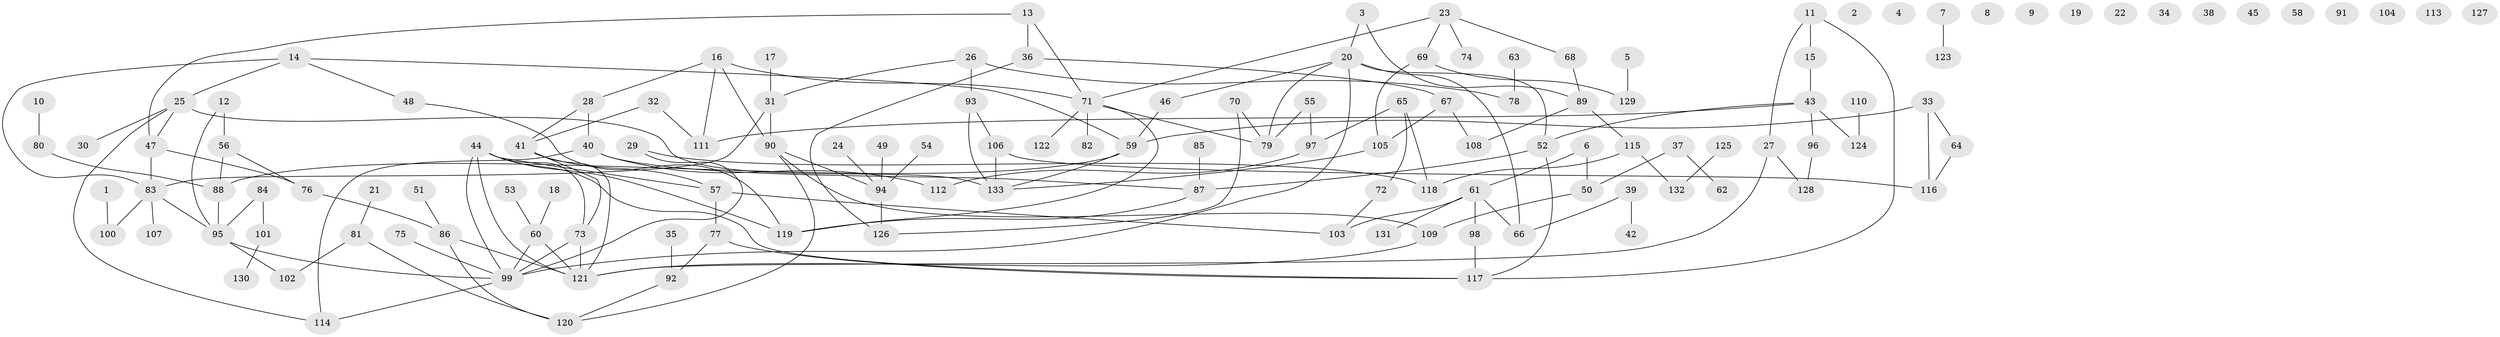 // Generated by graph-tools (version 1.1) at 2025/40/03/09/25 04:40:29]
// undirected, 133 vertices, 166 edges
graph export_dot {
graph [start="1"]
  node [color=gray90,style=filled];
  1;
  2;
  3;
  4;
  5;
  6;
  7;
  8;
  9;
  10;
  11;
  12;
  13;
  14;
  15;
  16;
  17;
  18;
  19;
  20;
  21;
  22;
  23;
  24;
  25;
  26;
  27;
  28;
  29;
  30;
  31;
  32;
  33;
  34;
  35;
  36;
  37;
  38;
  39;
  40;
  41;
  42;
  43;
  44;
  45;
  46;
  47;
  48;
  49;
  50;
  51;
  52;
  53;
  54;
  55;
  56;
  57;
  58;
  59;
  60;
  61;
  62;
  63;
  64;
  65;
  66;
  67;
  68;
  69;
  70;
  71;
  72;
  73;
  74;
  75;
  76;
  77;
  78;
  79;
  80;
  81;
  82;
  83;
  84;
  85;
  86;
  87;
  88;
  89;
  90;
  91;
  92;
  93;
  94;
  95;
  96;
  97;
  98;
  99;
  100;
  101;
  102;
  103;
  104;
  105;
  106;
  107;
  108;
  109;
  110;
  111;
  112;
  113;
  114;
  115;
  116;
  117;
  118;
  119;
  120;
  121;
  122;
  123;
  124;
  125;
  126;
  127;
  128;
  129;
  130;
  131;
  132;
  133;
  1 -- 100;
  3 -- 20;
  3 -- 89;
  5 -- 129;
  6 -- 50;
  6 -- 61;
  7 -- 123;
  10 -- 80;
  11 -- 15;
  11 -- 27;
  11 -- 117;
  12 -- 56;
  12 -- 95;
  13 -- 36;
  13 -- 47;
  13 -- 71;
  14 -- 25;
  14 -- 48;
  14 -- 59;
  14 -- 83;
  15 -- 43;
  16 -- 28;
  16 -- 71;
  16 -- 90;
  16 -- 111;
  17 -- 31;
  18 -- 60;
  20 -- 46;
  20 -- 52;
  20 -- 66;
  20 -- 79;
  20 -- 99;
  21 -- 81;
  23 -- 68;
  23 -- 69;
  23 -- 71;
  23 -- 74;
  24 -- 94;
  25 -- 30;
  25 -- 47;
  25 -- 114;
  25 -- 133;
  26 -- 31;
  26 -- 78;
  26 -- 93;
  27 -- 121;
  27 -- 128;
  28 -- 40;
  28 -- 41;
  29 -- 99;
  29 -- 118;
  31 -- 83;
  31 -- 90;
  32 -- 41;
  32 -- 111;
  33 -- 59;
  33 -- 64;
  33 -- 116;
  35 -- 92;
  36 -- 67;
  36 -- 126;
  37 -- 50;
  37 -- 62;
  39 -- 42;
  39 -- 66;
  40 -- 87;
  40 -- 112;
  40 -- 114;
  41 -- 57;
  41 -- 73;
  41 -- 121;
  43 -- 52;
  43 -- 96;
  43 -- 111;
  43 -- 124;
  44 -- 57;
  44 -- 73;
  44 -- 99;
  44 -- 117;
  44 -- 119;
  44 -- 121;
  46 -- 59;
  47 -- 76;
  47 -- 83;
  48 -- 119;
  49 -- 94;
  50 -- 109;
  51 -- 86;
  52 -- 87;
  52 -- 117;
  53 -- 60;
  54 -- 94;
  55 -- 79;
  55 -- 97;
  56 -- 76;
  56 -- 88;
  57 -- 77;
  57 -- 103;
  59 -- 88;
  59 -- 133;
  60 -- 99;
  60 -- 121;
  61 -- 66;
  61 -- 98;
  61 -- 103;
  61 -- 131;
  63 -- 78;
  64 -- 116;
  65 -- 72;
  65 -- 97;
  65 -- 118;
  67 -- 105;
  67 -- 108;
  68 -- 89;
  69 -- 105;
  69 -- 129;
  70 -- 79;
  70 -- 126;
  71 -- 79;
  71 -- 82;
  71 -- 119;
  71 -- 122;
  72 -- 103;
  73 -- 99;
  73 -- 121;
  75 -- 99;
  76 -- 86;
  77 -- 92;
  77 -- 117;
  80 -- 88;
  81 -- 102;
  81 -- 120;
  83 -- 95;
  83 -- 100;
  83 -- 107;
  84 -- 95;
  84 -- 101;
  85 -- 87;
  86 -- 120;
  86 -- 121;
  87 -- 119;
  88 -- 95;
  89 -- 108;
  89 -- 115;
  90 -- 94;
  90 -- 109;
  90 -- 120;
  92 -- 120;
  93 -- 106;
  93 -- 133;
  94 -- 126;
  95 -- 99;
  95 -- 102;
  96 -- 128;
  97 -- 112;
  98 -- 117;
  99 -- 114;
  101 -- 130;
  105 -- 133;
  106 -- 116;
  106 -- 133;
  109 -- 121;
  110 -- 124;
  115 -- 118;
  115 -- 132;
  125 -- 132;
}
